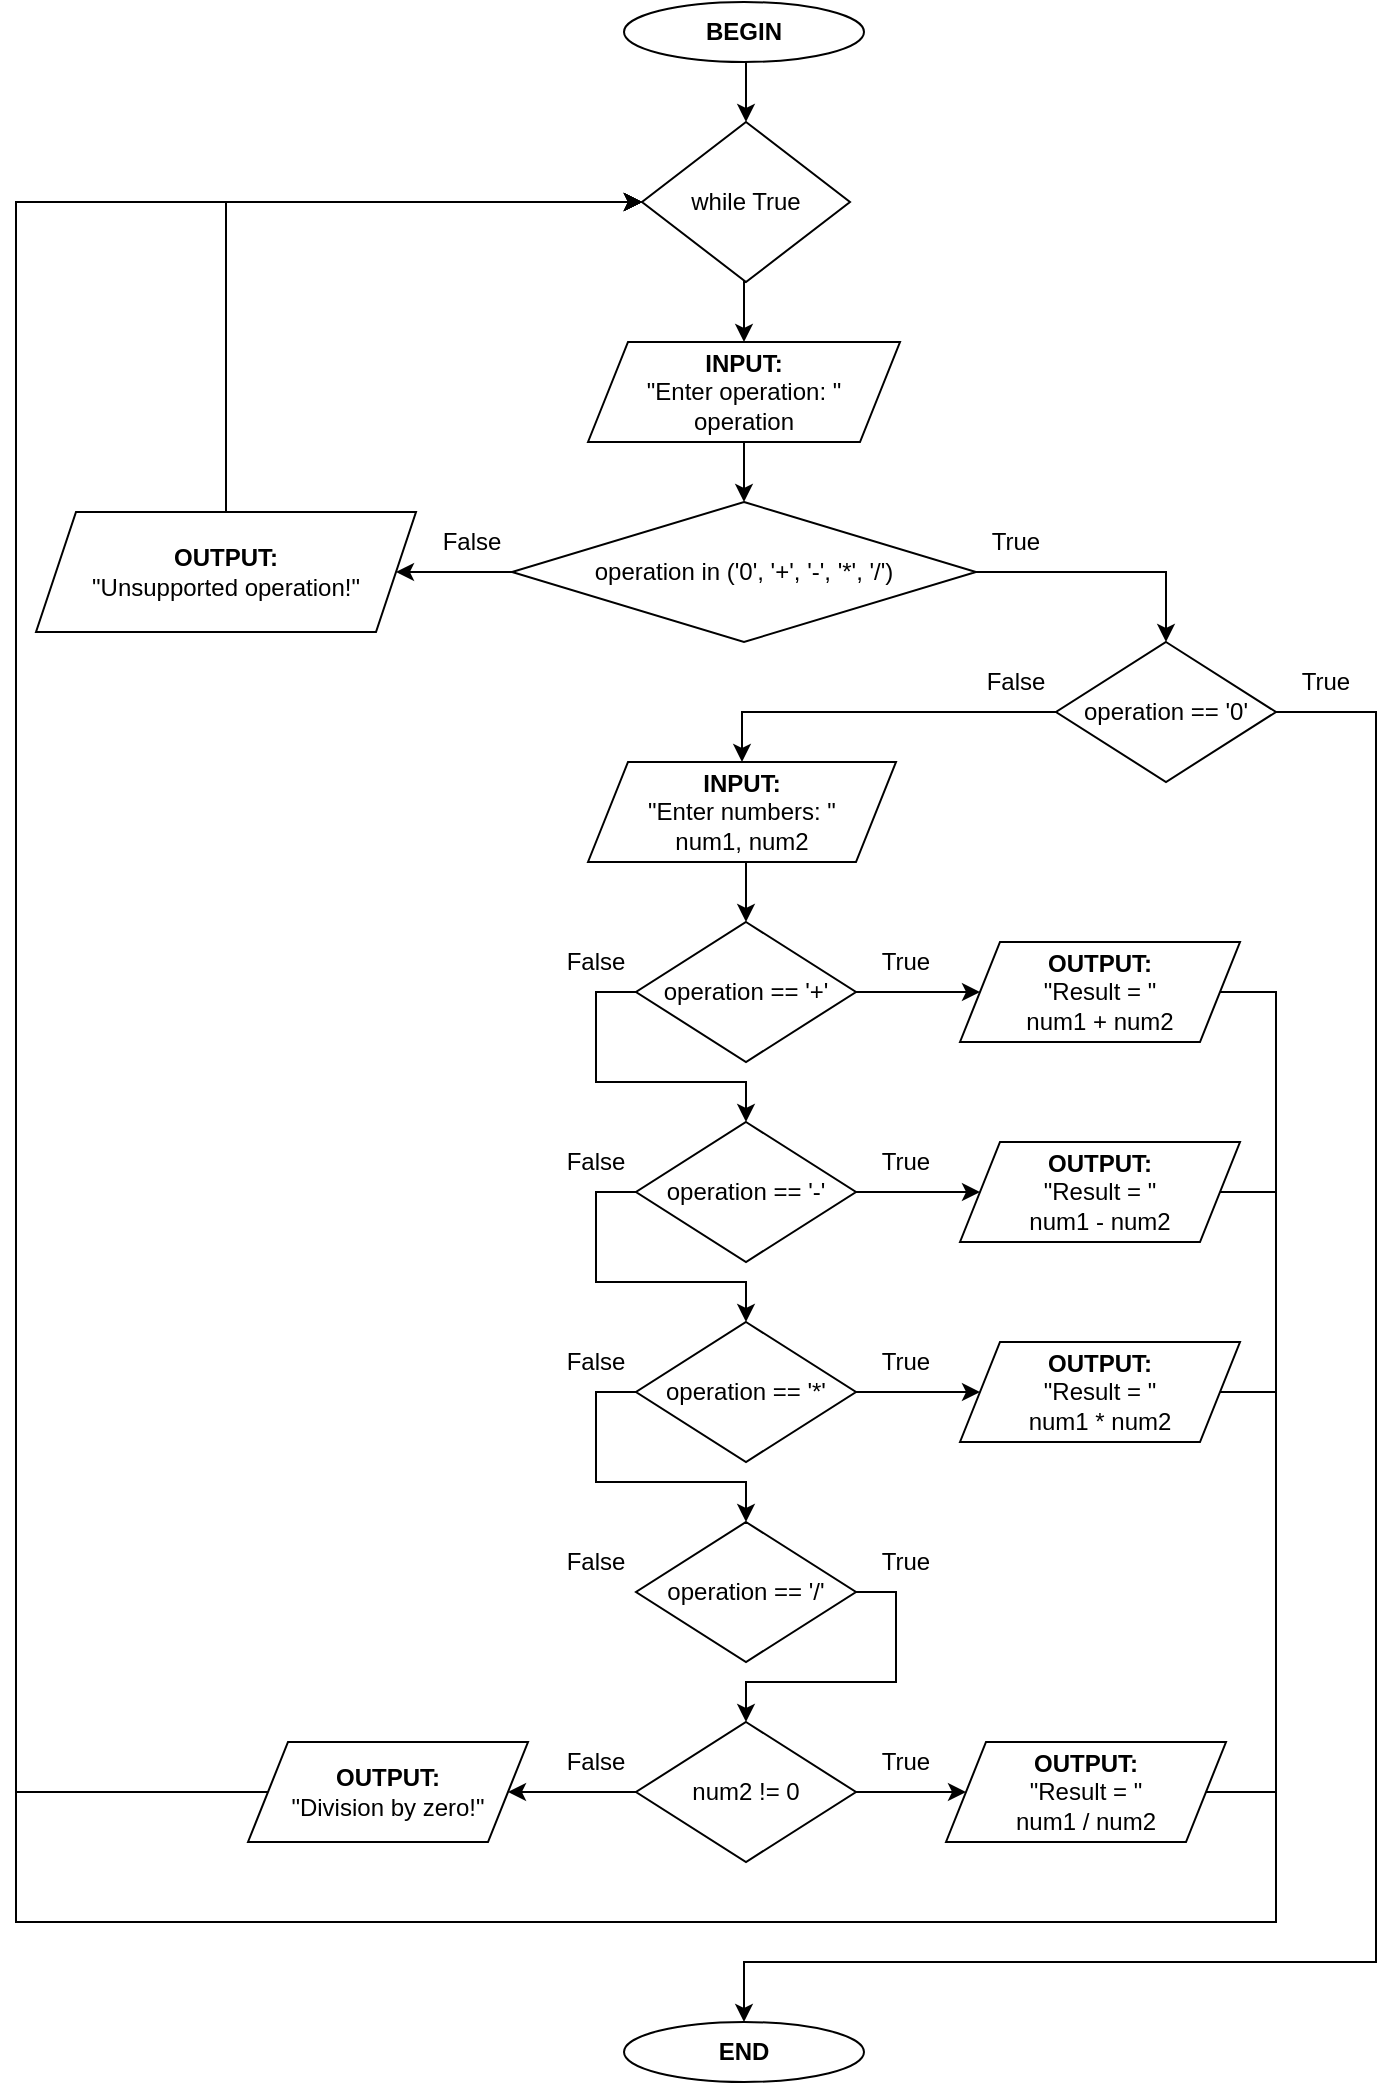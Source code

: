 <mxfile version="14.2.4" type="device"><diagram id="0tZLflP1BEqMwZ_ZWhaR" name="Page-1"><mxGraphModel dx="569" dy="364" grid="1" gridSize="10" guides="1" tooltips="1" connect="1" arrows="1" fold="1" page="1" pageScale="1" pageWidth="827" pageHeight="1169" math="0" shadow="0"><root><mxCell id="0"/><mxCell id="1" parent="0"/><mxCell id="Nwst9v53GBWg-LUDmJqR-5" style="edgeStyle=orthogonalEdgeStyle;rounded=0;orthogonalLoop=1;jettySize=auto;html=1;exitX=0.5;exitY=1;exitDx=0;exitDy=0;entryX=0.5;entryY=0;entryDx=0;entryDy=0;" parent="1" source="Nwst9v53GBWg-LUDmJqR-1" target="Nwst9v53GBWg-LUDmJqR-4" edge="1"><mxGeometry relative="1" as="geometry"/></mxCell><mxCell id="Nwst9v53GBWg-LUDmJqR-1" value="&lt;b&gt;BEGIN&lt;/b&gt;" style="ellipse;whiteSpace=wrap;html=1;" parent="1" vertex="1"><mxGeometry x="354" y="20" width="120" height="30" as="geometry"/></mxCell><mxCell id="Nwst9v53GBWg-LUDmJqR-12" style="edgeStyle=orthogonalEdgeStyle;rounded=0;orthogonalLoop=1;jettySize=auto;html=1;entryX=0.5;entryY=0;entryDx=0;entryDy=0;" parent="1" source="Nwst9v53GBWg-LUDmJqR-2" target="Nwst9v53GBWg-LUDmJqR-9" edge="1"><mxGeometry relative="1" as="geometry"/></mxCell><mxCell id="Nwst9v53GBWg-LUDmJqR-2" value="&lt;b&gt;INPUT:&lt;/b&gt;&lt;br&gt;&quot;Enter operation: &quot;&lt;br&gt;operation" style="shape=parallelogram;perimeter=parallelogramPerimeter;whiteSpace=wrap;html=1;fixedSize=1;" parent="1" vertex="1"><mxGeometry x="336" y="190" width="156" height="50" as="geometry"/></mxCell><mxCell id="_nxK7RTLoxX2TW0kDVpS-1" style="edgeStyle=orthogonalEdgeStyle;rounded=0;orthogonalLoop=1;jettySize=auto;html=1;exitX=0.5;exitY=1;exitDx=0;exitDy=0;entryX=0.5;entryY=0;entryDx=0;entryDy=0;" edge="1" parent="1" source="Nwst9v53GBWg-LUDmJqR-4" target="Nwst9v53GBWg-LUDmJqR-2"><mxGeometry relative="1" as="geometry"/></mxCell><mxCell id="Nwst9v53GBWg-LUDmJqR-4" value="while True" style="rhombus;whiteSpace=wrap;html=1;" parent="1" vertex="1"><mxGeometry x="363" y="80" width="104" height="80" as="geometry"/></mxCell><mxCell id="Nwst9v53GBWg-LUDmJqR-14" style="edgeStyle=orthogonalEdgeStyle;rounded=0;orthogonalLoop=1;jettySize=auto;html=1;entryX=1;entryY=0.5;entryDx=0;entryDy=0;" parent="1" source="Nwst9v53GBWg-LUDmJqR-9" target="Nwst9v53GBWg-LUDmJqR-13" edge="1"><mxGeometry relative="1" as="geometry"/></mxCell><mxCell id="Nwst9v53GBWg-LUDmJqR-22" style="edgeStyle=orthogonalEdgeStyle;rounded=0;orthogonalLoop=1;jettySize=auto;html=1;entryX=0.5;entryY=0;entryDx=0;entryDy=0;" parent="1" source="Nwst9v53GBWg-LUDmJqR-9" target="Nwst9v53GBWg-LUDmJqR-18" edge="1"><mxGeometry relative="1" as="geometry"/></mxCell><mxCell id="Nwst9v53GBWg-LUDmJqR-9" value="operation in ('0', '+', '-', '*', '/')" style="rhombus;whiteSpace=wrap;html=1;" parent="1" vertex="1"><mxGeometry x="298" y="270" width="232" height="70" as="geometry"/></mxCell><mxCell id="Nwst9v53GBWg-LUDmJqR-10" value="False" style="text;html=1;strokeColor=none;fillColor=none;align=center;verticalAlign=middle;whiteSpace=wrap;rounded=0;" parent="1" vertex="1"><mxGeometry x="250" y="280" width="56" height="20" as="geometry"/></mxCell><mxCell id="Nwst9v53GBWg-LUDmJqR-11" value="True" style="text;html=1;strokeColor=none;fillColor=none;align=center;verticalAlign=middle;whiteSpace=wrap;rounded=0;" parent="1" vertex="1"><mxGeometry x="522" y="280" width="56" height="20" as="geometry"/></mxCell><mxCell id="Nwst9v53GBWg-LUDmJqR-15" style="edgeStyle=orthogonalEdgeStyle;rounded=0;orthogonalLoop=1;jettySize=auto;html=1;exitX=0.5;exitY=0;exitDx=0;exitDy=0;entryX=0;entryY=0.5;entryDx=0;entryDy=0;" parent="1" source="Nwst9v53GBWg-LUDmJqR-13" target="Nwst9v53GBWg-LUDmJqR-4" edge="1"><mxGeometry relative="1" as="geometry"/></mxCell><mxCell id="Nwst9v53GBWg-LUDmJqR-13" value="&lt;b&gt;OUTPUT:&lt;/b&gt;&lt;br&gt;&quot;Unsupported operation!&quot;" style="shape=parallelogram;perimeter=parallelogramPerimeter;whiteSpace=wrap;html=1;fixedSize=1;" parent="1" vertex="1"><mxGeometry x="60" y="275" width="190" height="60" as="geometry"/></mxCell><mxCell id="Nwst9v53GBWg-LUDmJqR-25" style="edgeStyle=orthogonalEdgeStyle;rounded=0;orthogonalLoop=1;jettySize=auto;html=1;entryX=0.5;entryY=0;entryDx=0;entryDy=0;" parent="1" source="Nwst9v53GBWg-LUDmJqR-18" target="Nwst9v53GBWg-LUDmJqR-23" edge="1"><mxGeometry relative="1" as="geometry"><Array as="points"><mxPoint x="730" y="375"/><mxPoint x="730" y="1000"/><mxPoint x="414" y="1000"/></Array></mxGeometry></mxCell><mxCell id="Nwst9v53GBWg-LUDmJqR-26" style="edgeStyle=orthogonalEdgeStyle;rounded=0;orthogonalLoop=1;jettySize=auto;html=1;entryX=0.5;entryY=0;entryDx=0;entryDy=0;" parent="1" source="Nwst9v53GBWg-LUDmJqR-18" target="Nwst9v53GBWg-LUDmJqR-21" edge="1"><mxGeometry relative="1" as="geometry"/></mxCell><mxCell id="Nwst9v53GBWg-LUDmJqR-18" value="operation == '0'" style="rhombus;whiteSpace=wrap;html=1;" parent="1" vertex="1"><mxGeometry x="570" y="340" width="110" height="70" as="geometry"/></mxCell><mxCell id="Nwst9v53GBWg-LUDmJqR-19" value="False" style="text;html=1;strokeColor=none;fillColor=none;align=center;verticalAlign=middle;whiteSpace=wrap;rounded=0;" parent="1" vertex="1"><mxGeometry x="530" y="350" width="40" height="20" as="geometry"/></mxCell><mxCell id="Nwst9v53GBWg-LUDmJqR-20" value="True" style="text;html=1;strokeColor=none;fillColor=none;align=center;verticalAlign=middle;whiteSpace=wrap;rounded=0;" parent="1" vertex="1"><mxGeometry x="685" y="350" width="40" height="20" as="geometry"/></mxCell><mxCell id="Nwst9v53GBWg-LUDmJqR-37" style="edgeStyle=orthogonalEdgeStyle;rounded=0;orthogonalLoop=1;jettySize=auto;html=1;exitX=0.5;exitY=1;exitDx=0;exitDy=0;entryX=0.5;entryY=0;entryDx=0;entryDy=0;" parent="1" source="Nwst9v53GBWg-LUDmJqR-21" target="Nwst9v53GBWg-LUDmJqR-32" edge="1"><mxGeometry relative="1" as="geometry"/></mxCell><mxCell id="Nwst9v53GBWg-LUDmJqR-21" value="&lt;b&gt;INPUT:&lt;br&gt;&lt;/b&gt;&quot;Enter numbers: &quot;&lt;br&gt;num1, num2&lt;b&gt;&lt;br&gt;&lt;/b&gt;" style="shape=parallelogram;perimeter=parallelogramPerimeter;whiteSpace=wrap;html=1;fixedSize=1;" parent="1" vertex="1"><mxGeometry x="336" y="400" width="154" height="50" as="geometry"/></mxCell><mxCell id="Nwst9v53GBWg-LUDmJqR-23" value="&lt;b&gt;END&lt;/b&gt;" style="ellipse;whiteSpace=wrap;html=1;" parent="1" vertex="1"><mxGeometry x="354" y="1030" width="120" height="30" as="geometry"/></mxCell><mxCell id="Nwst9v53GBWg-LUDmJqR-38" style="edgeStyle=orthogonalEdgeStyle;rounded=0;orthogonalLoop=1;jettySize=auto;html=1;entryX=0;entryY=0.5;entryDx=0;entryDy=0;" parent="1" source="Nwst9v53GBWg-LUDmJqR-32" target="Nwst9v53GBWg-LUDmJqR-35" edge="1"><mxGeometry relative="1" as="geometry"/></mxCell><mxCell id="Nwst9v53GBWg-LUDmJqR-44" style="edgeStyle=orthogonalEdgeStyle;rounded=0;orthogonalLoop=1;jettySize=auto;html=1;entryX=0.5;entryY=0;entryDx=0;entryDy=0;" parent="1" source="Nwst9v53GBWg-LUDmJqR-32" target="Nwst9v53GBWg-LUDmJqR-40" edge="1"><mxGeometry relative="1" as="geometry"><Array as="points"><mxPoint x="340" y="515"/><mxPoint x="340" y="560"/><mxPoint x="415" y="560"/></Array></mxGeometry></mxCell><mxCell id="Nwst9v53GBWg-LUDmJqR-32" value="operation == '+'" style="rhombus;whiteSpace=wrap;html=1;" parent="1" vertex="1"><mxGeometry x="360" y="480" width="110" height="70" as="geometry"/></mxCell><mxCell id="Nwst9v53GBWg-LUDmJqR-33" value="False" style="text;html=1;strokeColor=none;fillColor=none;align=center;verticalAlign=middle;whiteSpace=wrap;rounded=0;" parent="1" vertex="1"><mxGeometry x="320" y="490" width="40" height="20" as="geometry"/></mxCell><mxCell id="Nwst9v53GBWg-LUDmJqR-34" value="True" style="text;html=1;strokeColor=none;fillColor=none;align=center;verticalAlign=middle;whiteSpace=wrap;rounded=0;" parent="1" vertex="1"><mxGeometry x="475" y="490" width="40" height="20" as="geometry"/></mxCell><mxCell id="Nwst9v53GBWg-LUDmJqR-68" style="edgeStyle=orthogonalEdgeStyle;rounded=0;orthogonalLoop=1;jettySize=auto;html=1;entryX=0;entryY=0.5;entryDx=0;entryDy=0;" parent="1" source="Nwst9v53GBWg-LUDmJqR-35" target="Nwst9v53GBWg-LUDmJqR-4" edge="1"><mxGeometry relative="1" as="geometry"><Array as="points"><mxPoint x="680" y="515"/><mxPoint x="680" y="980"/><mxPoint x="50" y="980"/><mxPoint x="50" y="120"/></Array></mxGeometry></mxCell><mxCell id="Nwst9v53GBWg-LUDmJqR-35" value="&lt;b&gt;OUTPUT:&lt;/b&gt;&lt;br&gt;&quot;Result = &quot;&lt;br&gt;num1 + num2" style="shape=parallelogram;perimeter=parallelogramPerimeter;whiteSpace=wrap;html=1;fixedSize=1;" parent="1" vertex="1"><mxGeometry x="522" y="490" width="140" height="50" as="geometry"/></mxCell><mxCell id="Nwst9v53GBWg-LUDmJqR-39" style="edgeStyle=orthogonalEdgeStyle;rounded=0;orthogonalLoop=1;jettySize=auto;html=1;entryX=0;entryY=0.5;entryDx=0;entryDy=0;" parent="1" source="Nwst9v53GBWg-LUDmJqR-40" target="Nwst9v53GBWg-LUDmJqR-43" edge="1"><mxGeometry relative="1" as="geometry"/></mxCell><mxCell id="Nwst9v53GBWg-LUDmJqR-50" style="edgeStyle=orthogonalEdgeStyle;rounded=0;orthogonalLoop=1;jettySize=auto;html=1;" parent="1" source="Nwst9v53GBWg-LUDmJqR-40" target="Nwst9v53GBWg-LUDmJqR-46" edge="1"><mxGeometry relative="1" as="geometry"><Array as="points"><mxPoint x="340" y="615"/><mxPoint x="340" y="660"/><mxPoint x="415" y="660"/></Array></mxGeometry></mxCell><mxCell id="Nwst9v53GBWg-LUDmJqR-40" value="operation == '-'" style="rhombus;whiteSpace=wrap;html=1;" parent="1" vertex="1"><mxGeometry x="360" y="580" width="110" height="70" as="geometry"/></mxCell><mxCell id="Nwst9v53GBWg-LUDmJqR-41" value="False" style="text;html=1;strokeColor=none;fillColor=none;align=center;verticalAlign=middle;whiteSpace=wrap;rounded=0;" parent="1" vertex="1"><mxGeometry x="320" y="590" width="40" height="20" as="geometry"/></mxCell><mxCell id="Nwst9v53GBWg-LUDmJqR-42" value="True" style="text;html=1;strokeColor=none;fillColor=none;align=center;verticalAlign=middle;whiteSpace=wrap;rounded=0;" parent="1" vertex="1"><mxGeometry x="475" y="590" width="40" height="20" as="geometry"/></mxCell><mxCell id="Nwst9v53GBWg-LUDmJqR-66" style="edgeStyle=orthogonalEdgeStyle;rounded=0;orthogonalLoop=1;jettySize=auto;html=1;entryX=0;entryY=0.5;entryDx=0;entryDy=0;" parent="1" source="Nwst9v53GBWg-LUDmJqR-43" target="Nwst9v53GBWg-LUDmJqR-4" edge="1"><mxGeometry relative="1" as="geometry"><mxPoint x="370" y="120" as="targetPoint"/><Array as="points"><mxPoint x="680" y="615"/><mxPoint x="680" y="980"/><mxPoint x="50" y="980"/><mxPoint x="50" y="120"/></Array></mxGeometry></mxCell><mxCell id="Nwst9v53GBWg-LUDmJqR-43" value="&lt;b&gt;OUTPUT:&lt;/b&gt;&lt;br&gt;&quot;Result = &quot;&lt;br&gt;num1 - num2" style="shape=parallelogram;perimeter=parallelogramPerimeter;whiteSpace=wrap;html=1;fixedSize=1;" parent="1" vertex="1"><mxGeometry x="522" y="590" width="140" height="50" as="geometry"/></mxCell><mxCell id="Nwst9v53GBWg-LUDmJqR-45" style="edgeStyle=orthogonalEdgeStyle;rounded=0;orthogonalLoop=1;jettySize=auto;html=1;entryX=0;entryY=0.5;entryDx=0;entryDy=0;" parent="1" source="Nwst9v53GBWg-LUDmJqR-46" target="Nwst9v53GBWg-LUDmJqR-49" edge="1"><mxGeometry relative="1" as="geometry"/></mxCell><mxCell id="Nwst9v53GBWg-LUDmJqR-56" style="edgeStyle=orthogonalEdgeStyle;rounded=0;orthogonalLoop=1;jettySize=auto;html=1;entryX=0.5;entryY=0;entryDx=0;entryDy=0;" parent="1" source="Nwst9v53GBWg-LUDmJqR-46" target="Nwst9v53GBWg-LUDmJqR-52" edge="1"><mxGeometry relative="1" as="geometry"><Array as="points"><mxPoint x="340" y="715"/><mxPoint x="340" y="760"/><mxPoint x="415" y="760"/></Array></mxGeometry></mxCell><mxCell id="Nwst9v53GBWg-LUDmJqR-46" value="operation == '*'" style="rhombus;whiteSpace=wrap;html=1;" parent="1" vertex="1"><mxGeometry x="360" y="680" width="110" height="70" as="geometry"/></mxCell><mxCell id="Nwst9v53GBWg-LUDmJqR-47" value="False" style="text;html=1;strokeColor=none;fillColor=none;align=center;verticalAlign=middle;whiteSpace=wrap;rounded=0;" parent="1" vertex="1"><mxGeometry x="320" y="690" width="40" height="20" as="geometry"/></mxCell><mxCell id="Nwst9v53GBWg-LUDmJqR-48" value="True" style="text;html=1;strokeColor=none;fillColor=none;align=center;verticalAlign=middle;whiteSpace=wrap;rounded=0;" parent="1" vertex="1"><mxGeometry x="475" y="690" width="40" height="20" as="geometry"/></mxCell><mxCell id="Nwst9v53GBWg-LUDmJqR-65" style="edgeStyle=orthogonalEdgeStyle;rounded=0;orthogonalLoop=1;jettySize=auto;html=1;entryX=0;entryY=0.5;entryDx=0;entryDy=0;" parent="1" source="Nwst9v53GBWg-LUDmJqR-49" target="Nwst9v53GBWg-LUDmJqR-4" edge="1"><mxGeometry relative="1" as="geometry"><Array as="points"><mxPoint x="680" y="715"/><mxPoint x="680" y="980"/><mxPoint x="50" y="980"/><mxPoint x="50" y="120"/></Array></mxGeometry></mxCell><mxCell id="Nwst9v53GBWg-LUDmJqR-49" value="&lt;b&gt;OUTPUT:&lt;/b&gt;&lt;br&gt;&quot;Result = &quot;&lt;br&gt;num1 * num2" style="shape=parallelogram;perimeter=parallelogramPerimeter;whiteSpace=wrap;html=1;fixedSize=1;" parent="1" vertex="1"><mxGeometry x="522" y="690" width="140" height="50" as="geometry"/></mxCell><mxCell id="Nwst9v53GBWg-LUDmJqR-60" style="edgeStyle=orthogonalEdgeStyle;rounded=0;orthogonalLoop=1;jettySize=auto;html=1;entryX=0.5;entryY=0;entryDx=0;entryDy=0;" parent="1" source="Nwst9v53GBWg-LUDmJqR-52" target="Nwst9v53GBWg-LUDmJqR-57" edge="1"><mxGeometry relative="1" as="geometry"><Array as="points"><mxPoint x="490" y="815"/><mxPoint x="490" y="860"/><mxPoint x="415" y="860"/></Array></mxGeometry></mxCell><mxCell id="Nwst9v53GBWg-LUDmJqR-52" value="operation == '/'" style="rhombus;whiteSpace=wrap;html=1;" parent="1" vertex="1"><mxGeometry x="360" y="780" width="110" height="70" as="geometry"/></mxCell><mxCell id="Nwst9v53GBWg-LUDmJqR-53" value="False" style="text;html=1;strokeColor=none;fillColor=none;align=center;verticalAlign=middle;whiteSpace=wrap;rounded=0;" parent="1" vertex="1"><mxGeometry x="320" y="790" width="40" height="20" as="geometry"/></mxCell><mxCell id="Nwst9v53GBWg-LUDmJqR-54" value="True" style="text;html=1;strokeColor=none;fillColor=none;align=center;verticalAlign=middle;whiteSpace=wrap;rounded=0;" parent="1" vertex="1"><mxGeometry x="475" y="790" width="40" height="20" as="geometry"/></mxCell><mxCell id="Nwst9v53GBWg-LUDmJqR-69" style="edgeStyle=orthogonalEdgeStyle;rounded=0;orthogonalLoop=1;jettySize=auto;html=1;entryX=0;entryY=0.5;entryDx=0;entryDy=0;" parent="1" source="Nwst9v53GBWg-LUDmJqR-55" target="Nwst9v53GBWg-LUDmJqR-4" edge="1"><mxGeometry relative="1" as="geometry"><Array as="points"><mxPoint x="680" y="915"/><mxPoint x="680" y="980"/><mxPoint x="50" y="980"/><mxPoint x="50" y="120"/></Array></mxGeometry></mxCell><mxCell id="Nwst9v53GBWg-LUDmJqR-55" value="&lt;b&gt;OUTPUT:&lt;/b&gt;&lt;br&gt;&quot;Result = &quot;&lt;br&gt;num1 / num2" style="shape=parallelogram;perimeter=parallelogramPerimeter;whiteSpace=wrap;html=1;fixedSize=1;" parent="1" vertex="1"><mxGeometry x="515" y="890" width="140" height="50" as="geometry"/></mxCell><mxCell id="Nwst9v53GBWg-LUDmJqR-61" style="edgeStyle=orthogonalEdgeStyle;rounded=0;orthogonalLoop=1;jettySize=auto;html=1;entryX=0;entryY=0.5;entryDx=0;entryDy=0;" parent="1" source="Nwst9v53GBWg-LUDmJqR-57" target="Nwst9v53GBWg-LUDmJqR-55" edge="1"><mxGeometry relative="1" as="geometry"/></mxCell><mxCell id="Nwst9v53GBWg-LUDmJqR-64" style="edgeStyle=orthogonalEdgeStyle;rounded=0;orthogonalLoop=1;jettySize=auto;html=1;" parent="1" source="Nwst9v53GBWg-LUDmJqR-57" target="Nwst9v53GBWg-LUDmJqR-63" edge="1"><mxGeometry relative="1" as="geometry"/></mxCell><mxCell id="Nwst9v53GBWg-LUDmJqR-57" value="num2 != 0" style="rhombus;whiteSpace=wrap;html=1;" parent="1" vertex="1"><mxGeometry x="360" y="880" width="110" height="70" as="geometry"/></mxCell><mxCell id="Nwst9v53GBWg-LUDmJqR-58" value="False" style="text;html=1;strokeColor=none;fillColor=none;align=center;verticalAlign=middle;whiteSpace=wrap;rounded=0;" parent="1" vertex="1"><mxGeometry x="320" y="890" width="40" height="20" as="geometry"/></mxCell><mxCell id="Nwst9v53GBWg-LUDmJqR-59" value="True" style="text;html=1;strokeColor=none;fillColor=none;align=center;verticalAlign=middle;whiteSpace=wrap;rounded=0;" parent="1" vertex="1"><mxGeometry x="475" y="890" width="40" height="20" as="geometry"/></mxCell><mxCell id="Nwst9v53GBWg-LUDmJqR-67" style="edgeStyle=orthogonalEdgeStyle;rounded=0;orthogonalLoop=1;jettySize=auto;html=1;entryX=0;entryY=0.5;entryDx=0;entryDy=0;" parent="1" source="Nwst9v53GBWg-LUDmJqR-63" target="Nwst9v53GBWg-LUDmJqR-4" edge="1"><mxGeometry relative="1" as="geometry"><Array as="points"><mxPoint x="50" y="915"/><mxPoint x="50" y="120"/></Array></mxGeometry></mxCell><mxCell id="Nwst9v53GBWg-LUDmJqR-63" value="&lt;b&gt;OUTPUT:&lt;/b&gt;&lt;br&gt;&quot;Division by zero!&quot;" style="shape=parallelogram;perimeter=parallelogramPerimeter;whiteSpace=wrap;html=1;fixedSize=1;" parent="1" vertex="1"><mxGeometry x="166" y="890" width="140" height="50" as="geometry"/></mxCell></root></mxGraphModel></diagram></mxfile>